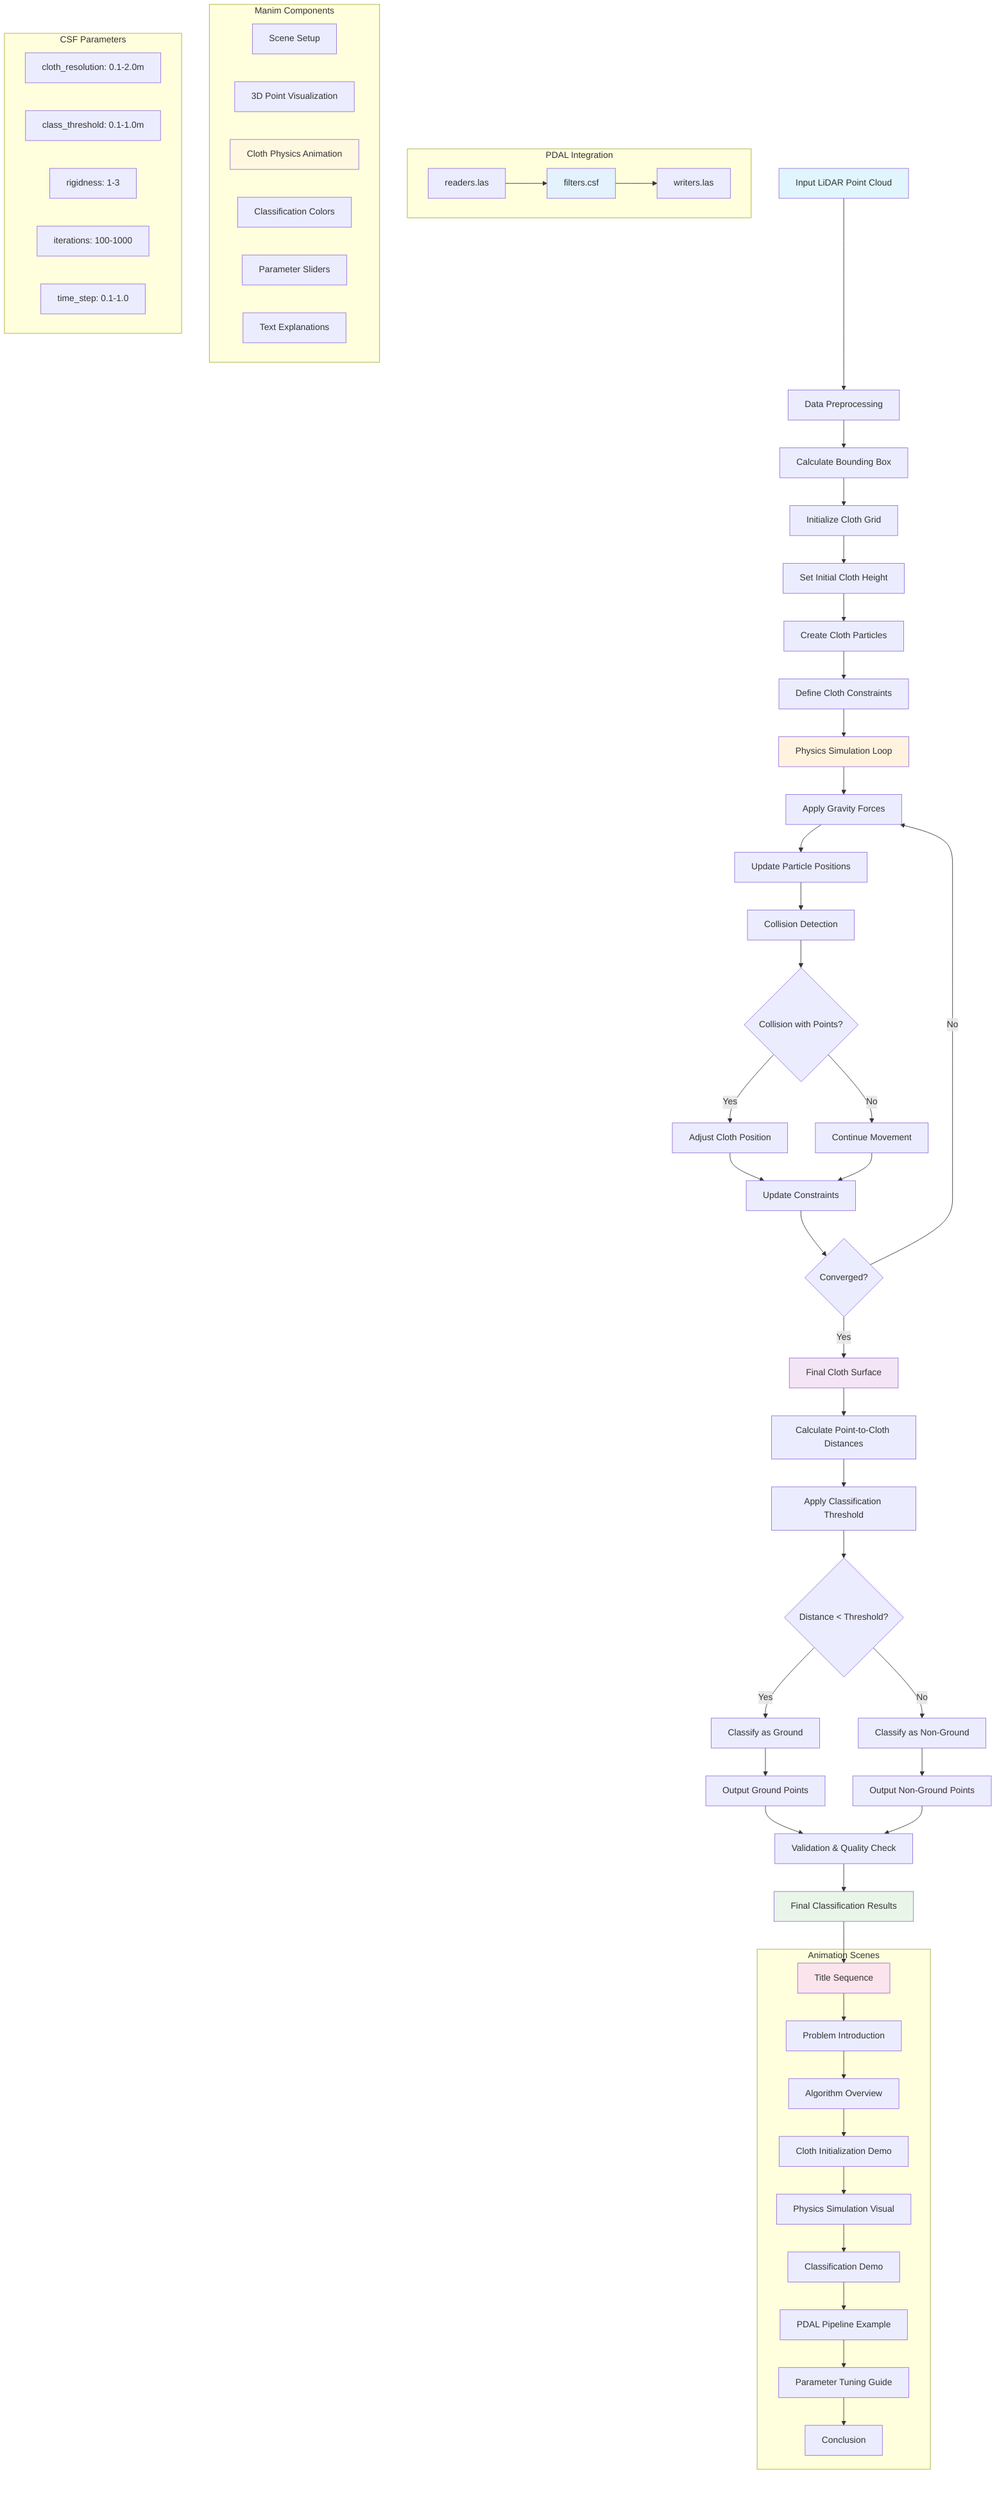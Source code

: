 graph TD
    A[Input LiDAR Point Cloud] --> B[Data Preprocessing]
    B --> C[Calculate Bounding Box]
    C --> D[Initialize Cloth Grid]
    
    D --> E[Set Initial Cloth Height]
    E --> F[Create Cloth Particles]
    F --> G[Define Cloth Constraints]
    
    G --> H[Physics Simulation Loop]
    H --> I[Apply Gravity Forces]
    I --> J[Update Particle Positions]
    J --> K[Collision Detection]
    
    K --> L{Collision with Points?}
    L -->|Yes| M[Adjust Cloth Position]
    L -->|No| N[Continue Movement]
    
    M --> O[Update Constraints]
    N --> O
    O --> P{Converged?}
    P -->|No| I
    P -->|Yes| Q[Final Cloth Surface]
    
    Q --> R[Calculate Point-to-Cloth Distances]
    R --> S[Apply Classification Threshold]
    S --> T{Distance < Threshold?}
    T -->|Yes| U[Classify as Ground]
    T -->|No| V[Classify as Non-Ground]
    
    U --> W[Output Ground Points]
    V --> X[Output Non-Ground Points]
    
    W --> Y[Validation & Quality Check]
    X --> Y
    Y --> Z[Final Classification Results]
    
    subgraph "Animation Scenes"
        A1[Title Sequence]
        A2[Problem Introduction]
        A3[Algorithm Overview]
        A4[Cloth Initialization Demo]
        A5[Physics Simulation Visual]
        A6[Classification Demo]
        A7[PDAL Pipeline Example]
        A8[Parameter Tuning Guide]
        A9[Conclusion]
    end
    
    subgraph "PDAL Integration"
        P1[readers.las]
        P2[filters.csf]
        P3[writers.las]
        P1 --> P2
        P2 --> P3
    end
    
    subgraph "Manim Components"
        M1[Scene Setup]
        M2[3D Point Visualization]
        M3[Cloth Physics Animation]
        M4[Classification Colors]
        M5[Parameter Sliders]
        M6[Text Explanations]
    end
    
    subgraph "CSF Parameters"
        C1[cloth_resolution: 0.1-2.0m]
        C2[class_threshold: 0.1-1.0m]
        C3[rigidness: 1-3]
        C4[iterations: 100-1000]
        C5[time_step: 0.1-1.0]
    end
    
    Z --> A1
    A1 --> A2
    A2 --> A3
    A3 --> A4
    A4 --> A5
    A5 --> A6
    A6 --> A7
    A7 --> A8
    A8 --> A9
    
    style A fill:#e1f5fe
    style H fill:#fff3e0
    style Q fill:#f3e5f5
    style Z fill:#e8f5e8
    style A1 fill:#fce4ec
    style P2 fill:#e3f2fd
    style M3 fill:#fff8e1